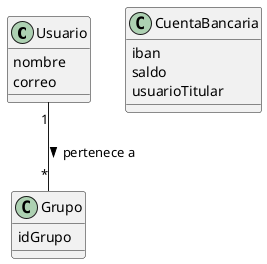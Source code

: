 https://code-with-me.global.jetbrains.com/B6lUz__q45exek0K3PBiHw
@startuml

class Usuario{
    nombre
    correo
}

class Grupo{
    idGrupo
}

class CuentaBancaria{
    iban
    saldo
    usuarioTitular
}

Usuario "1" -- "*" Grupo : pertenece a >

@enduml